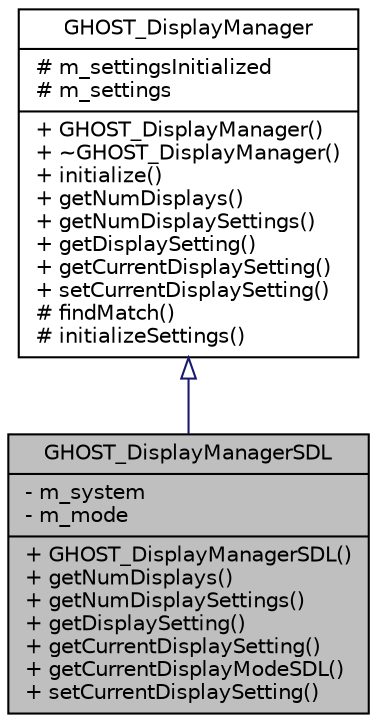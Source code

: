 digraph G
{
  edge [fontname="Helvetica",fontsize="10",labelfontname="Helvetica",labelfontsize="10"];
  node [fontname="Helvetica",fontsize="10",shape=record];
  Node1 [label="{GHOST_DisplayManagerSDL\n|- m_system\l- m_mode\l|+ GHOST_DisplayManagerSDL()\l+ getNumDisplays()\l+ getNumDisplaySettings()\l+ getDisplaySetting()\l+ getCurrentDisplaySetting()\l+ getCurrentDisplayModeSDL()\l+ setCurrentDisplaySetting()\l}",height=0.2,width=0.4,color="black", fillcolor="grey75", style="filled" fontcolor="black"];
  Node2 -> Node1 [dir=back,color="midnightblue",fontsize="10",style="solid",arrowtail="empty",fontname="Helvetica"];
  Node2 [label="{GHOST_DisplayManager\n|# m_settingsInitialized\l# m_settings\l|+ GHOST_DisplayManager()\l+ ~GHOST_DisplayManager()\l+ initialize()\l+ getNumDisplays()\l+ getNumDisplaySettings()\l+ getDisplaySetting()\l+ getCurrentDisplaySetting()\l+ setCurrentDisplaySetting()\l# findMatch()\l# initializeSettings()\l}",height=0.2,width=0.4,color="black", fillcolor="white", style="filled",URL="$d3/d88/classGHOST__DisplayManager.html"];
}
